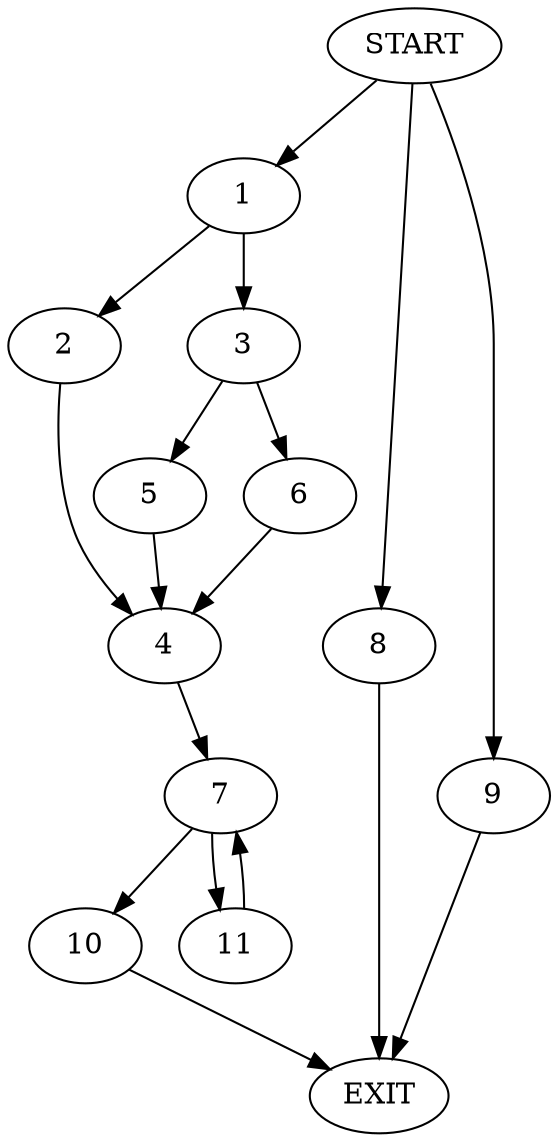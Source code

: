 digraph {
0 [label="START"]
12 [label="EXIT"]
0 -> 1
1 -> 2
1 -> 3
2 -> 4
3 -> 5
3 -> 6
4 -> 7
5 -> 4
6 -> 4
0 -> 8
8 -> 12
0 -> 9
9 -> 12
7 -> 10
7 -> 11
10 -> 12
11 -> 7
}
